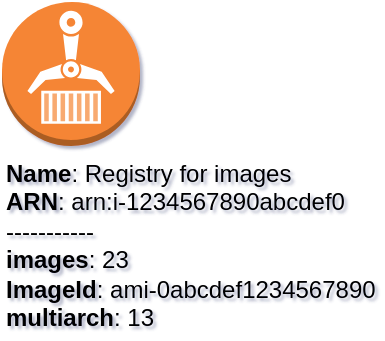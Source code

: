 <mxfile type="MultiCloud">
	<diagram id="diagram_1" name="AWS components">
		<mxGraphModel dx="1015" dy="661" grid="1" gridSize="10" guides="1" tooltips="1" connect="1" arrows="1" fold="1" page="1" pageScale="1" pageWidth="850" pageHeight="1100" math="0" shadow="1">
			<root>
				<mxCell id="0"/>
				<mxCell id="1" parent="0"/>
				<mxCell id="vertex:ecr:arn:i-1234567890abcdef0" value="&lt;b&gt;Name&lt;/b&gt;: Registry for images&lt;BR&gt;&lt;b&gt;ARN&lt;/b&gt;: arn:i-1234567890abcdef0&lt;BR&gt;-----------&lt;BR&gt;&lt;b&gt;images&lt;/b&gt;: 23&lt;BR&gt;&lt;b&gt;ImageId&lt;/b&gt;: ami-0abcdef1234567890&lt;BR&gt;&lt;b&gt;multiarch&lt;/b&gt;: 13" style="outlineConnect=0;dashed=0;verticalLabelPosition=bottom;verticalAlign=top;align=left;html=1;shape=mxgraph.aws3.ecr;fillColor=#F58534;gradientColor=none;" parent="1" vertex="1">
					<mxGeometry width="69" height="72" as="geometry"/>
				</mxCell>
			</root>
		</mxGraphModel>
	</diagram>
</mxfile>